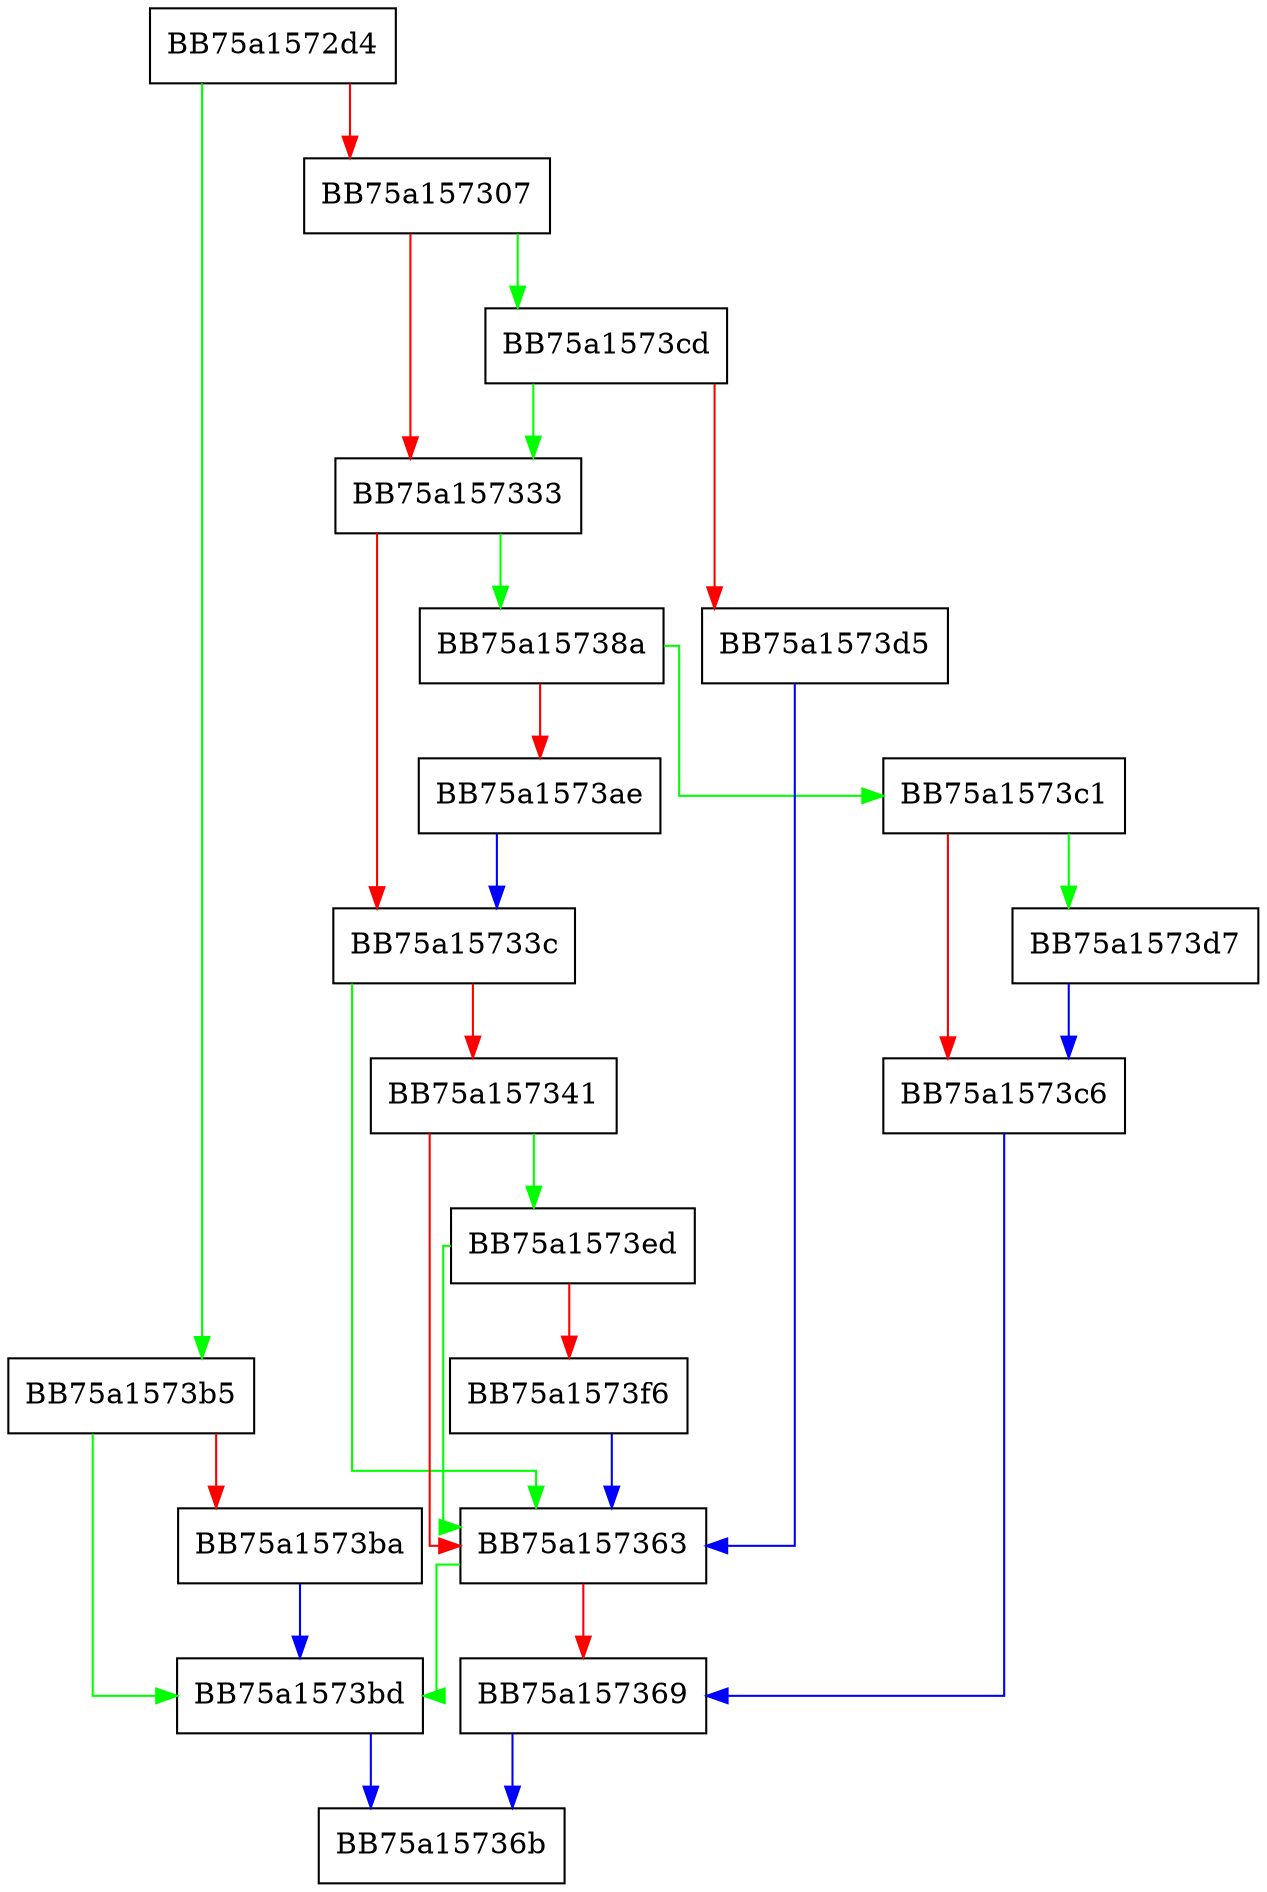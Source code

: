 digraph nid64searchrecidex {
  node [shape="box"];
  graph [splines=ortho];
  BB75a1572d4 -> BB75a1573b5 [color="green"];
  BB75a1572d4 -> BB75a157307 [color="red"];
  BB75a157307 -> BB75a1573cd [color="green"];
  BB75a157307 -> BB75a157333 [color="red"];
  BB75a157333 -> BB75a15738a [color="green"];
  BB75a157333 -> BB75a15733c [color="red"];
  BB75a15733c -> BB75a157363 [color="green"];
  BB75a15733c -> BB75a157341 [color="red"];
  BB75a157341 -> BB75a1573ed [color="green"];
  BB75a157341 -> BB75a157363 [color="red"];
  BB75a157363 -> BB75a1573bd [color="green"];
  BB75a157363 -> BB75a157369 [color="red"];
  BB75a157369 -> BB75a15736b [color="blue"];
  BB75a15738a -> BB75a1573c1 [color="green"];
  BB75a15738a -> BB75a1573ae [color="red"];
  BB75a1573ae -> BB75a15733c [color="blue"];
  BB75a1573b5 -> BB75a1573bd [color="green"];
  BB75a1573b5 -> BB75a1573ba [color="red"];
  BB75a1573ba -> BB75a1573bd [color="blue"];
  BB75a1573bd -> BB75a15736b [color="blue"];
  BB75a1573c1 -> BB75a1573d7 [color="green"];
  BB75a1573c1 -> BB75a1573c6 [color="red"];
  BB75a1573c6 -> BB75a157369 [color="blue"];
  BB75a1573cd -> BB75a157333 [color="green"];
  BB75a1573cd -> BB75a1573d5 [color="red"];
  BB75a1573d5 -> BB75a157363 [color="blue"];
  BB75a1573d7 -> BB75a1573c6 [color="blue"];
  BB75a1573ed -> BB75a157363 [color="green"];
  BB75a1573ed -> BB75a1573f6 [color="red"];
  BB75a1573f6 -> BB75a157363 [color="blue"];
}